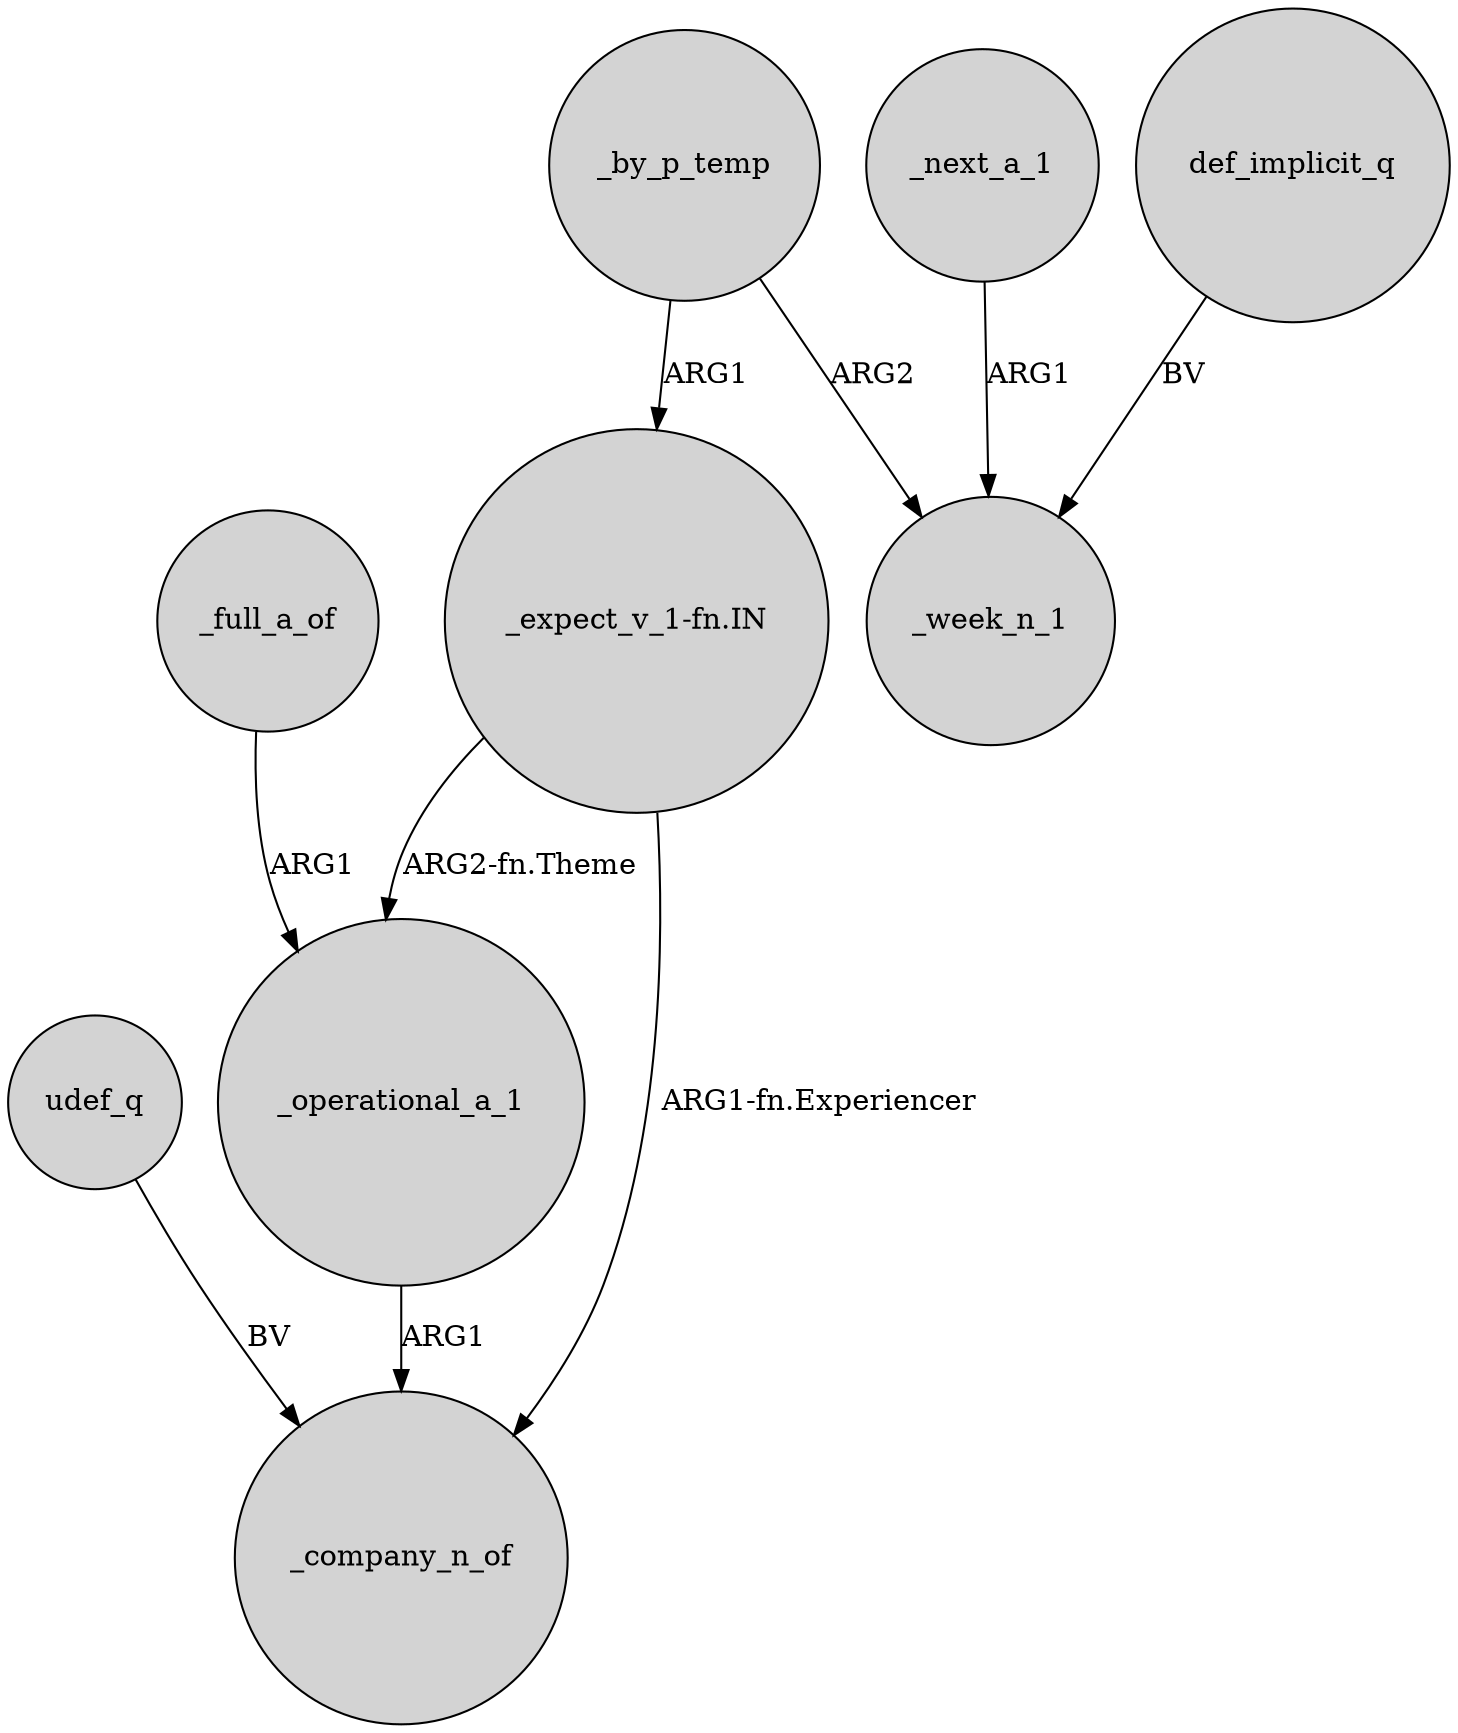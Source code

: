 digraph {
	node [shape=circle style=filled]
	"_expect_v_1-fn.IN" -> _operational_a_1 [label="ARG2-fn.Theme"]
	_next_a_1 -> _week_n_1 [label=ARG1]
	_operational_a_1 -> _company_n_of [label=ARG1]
	_by_p_temp -> _week_n_1 [label=ARG2]
	def_implicit_q -> _week_n_1 [label=BV]
	udef_q -> _company_n_of [label=BV]
	"_expect_v_1-fn.IN" -> _company_n_of [label="ARG1-fn.Experiencer"]
	_full_a_of -> _operational_a_1 [label=ARG1]
	_by_p_temp -> "_expect_v_1-fn.IN" [label=ARG1]
}
